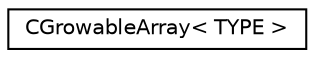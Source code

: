 digraph G
{
  edge [fontname="Helvetica",fontsize="10",labelfontname="Helvetica",labelfontsize="10"];
  node [fontname="Helvetica",fontsize="10",shape=record];
  rankdir="LR";
  Node1 [label="CGrowableArray\< TYPE \>",height=0.2,width=0.4,color="black", fillcolor="white", style="filled",URL="$class_c_growable_array.html"];
}
